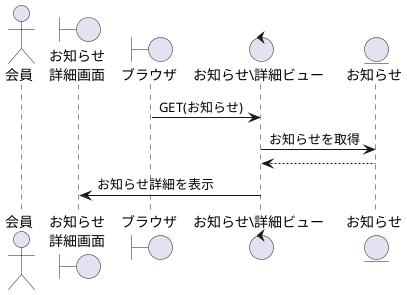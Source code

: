 ' @startuml KR
 
' actor "会員" as user
' boundary "お知らせ\n詳細画面" as PostDetails
' boundary "ブラウザ" as brz
' control "お知らせ\詳細ビュー" as PostDetailv
' entity "お知らせ" as Post
 
' brz -> PostDetailv: GET(お知らせ)
' PostDetailv -> Post: お知らせを取得
' PostDetailv <-- Post:
' PostDetails <- PostDetailv:お知らせ詳細を表示
 
' @enduml